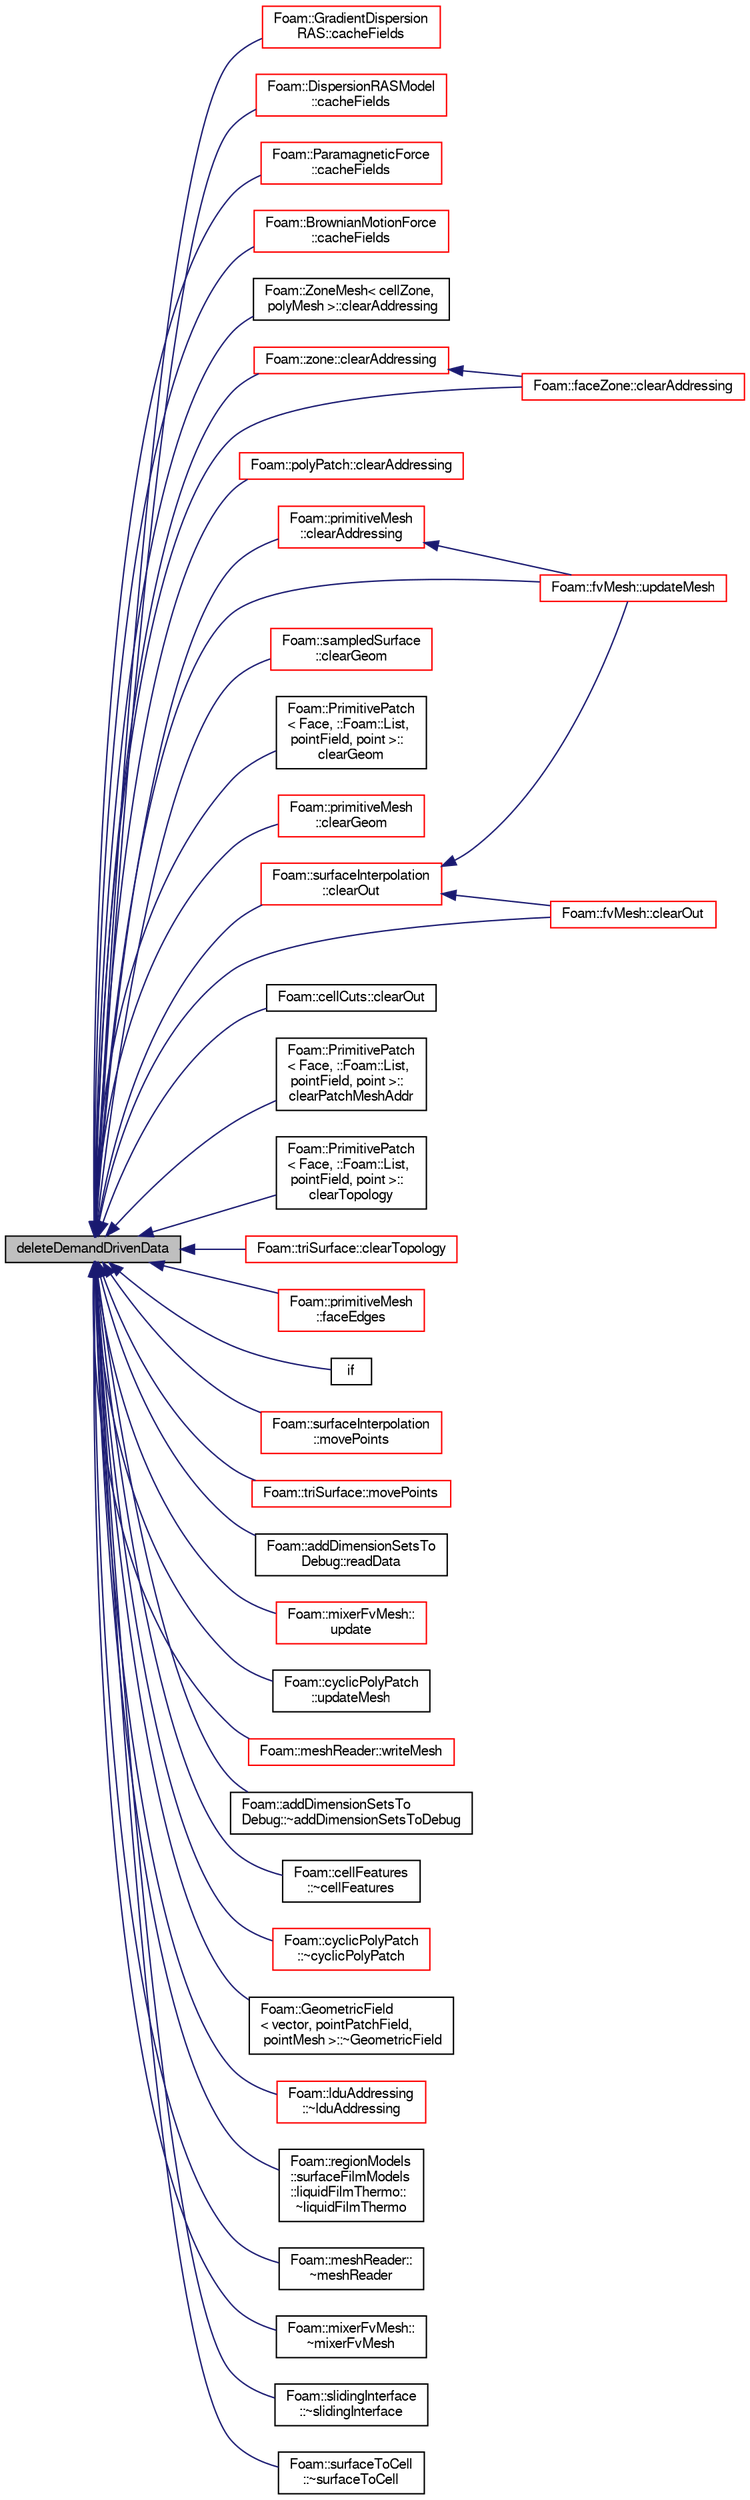 digraph "deleteDemandDrivenData"
{
  bgcolor="transparent";
  edge [fontname="FreeSans",fontsize="10",labelfontname="FreeSans",labelfontsize="10"];
  node [fontname="FreeSans",fontsize="10",shape=record];
  rankdir="LR";
  Node78344 [label="deleteDemandDrivenData",height=0.2,width=0.4,color="black", fillcolor="grey75", style="filled", fontcolor="black"];
  Node78344 -> Node78345 [dir="back",color="midnightblue",fontsize="10",style="solid",fontname="FreeSans"];
  Node78345 [label="Foam::GradientDispersion\lRAS::cacheFields",height=0.2,width=0.4,color="red",URL="$a24598.html#a6005414ac27ae3e0b5a783ba216c1906",tooltip="Cache carrier fields. "];
  Node78344 -> Node78347 [dir="back",color="midnightblue",fontsize="10",style="solid",fontname="FreeSans"];
  Node78347 [label="Foam::DispersionRASModel\l::cacheFields",height=0.2,width=0.4,color="red",URL="$a24594.html#a6005414ac27ae3e0b5a783ba216c1906",tooltip="Cache carrier fields. "];
  Node78344 -> Node78349 [dir="back",color="midnightblue",fontsize="10",style="solid",fontname="FreeSans"];
  Node78349 [label="Foam::ParamagneticForce\l::cacheFields",height=0.2,width=0.4,color="red",URL="$a24150.html#a6005414ac27ae3e0b5a783ba216c1906",tooltip="Cache fields. "];
  Node78344 -> Node78351 [dir="back",color="midnightblue",fontsize="10",style="solid",fontname="FreeSans"];
  Node78351 [label="Foam::BrownianMotionForce\l::cacheFields",height=0.2,width=0.4,color="red",URL="$a24606.html#a6005414ac27ae3e0b5a783ba216c1906",tooltip="Cache fields. "];
  Node78344 -> Node78353 [dir="back",color="midnightblue",fontsize="10",style="solid",fontname="FreeSans"];
  Node78353 [label="Foam::ZoneMesh\< cellZone,\l polyMesh \>::clearAddressing",height=0.2,width=0.4,color="black",URL="$a27522.html#aac1ee7169044dccb262b78097d6ab1a8",tooltip="Clear addressing. "];
  Node78344 -> Node78354 [dir="back",color="midnightblue",fontsize="10",style="solid",fontname="FreeSans"];
  Node78354 [label="Foam::zone::clearAddressing",height=0.2,width=0.4,color="red",URL="$a27518.html#aac1ee7169044dccb262b78097d6ab1a8",tooltip="Clear addressing. "];
  Node78354 -> Node78355 [dir="back",color="midnightblue",fontsize="10",style="solid",fontname="FreeSans"];
  Node78355 [label="Foam::faceZone::clearAddressing",height=0.2,width=0.4,color="red",URL="$a27510.html#aac1ee7169044dccb262b78097d6ab1a8",tooltip="Clear addressing. "];
  Node78344 -> Node78355 [dir="back",color="midnightblue",fontsize="10",style="solid",fontname="FreeSans"];
  Node78344 -> Node78449 [dir="back",color="midnightblue",fontsize="10",style="solid",fontname="FreeSans"];
  Node78449 [label="Foam::polyPatch::clearAddressing",height=0.2,width=0.4,color="red",URL="$a27478.html#aac1ee7169044dccb262b78097d6ab1a8",tooltip="Clear addressing. "];
  Node78344 -> Node78483 [dir="back",color="midnightblue",fontsize="10",style="solid",fontname="FreeSans"];
  Node78483 [label="Foam::primitiveMesh\l::clearAddressing",height=0.2,width=0.4,color="red",URL="$a27530.html#aac1ee7169044dccb262b78097d6ab1a8",tooltip="Clear topological data. "];
  Node78483 -> Node78484 [dir="back",color="midnightblue",fontsize="10",style="solid",fontname="FreeSans"];
  Node78484 [label="Foam::fvMesh::updateMesh",height=0.2,width=0.4,color="red",URL="$a22766.html#a9c8cde0b192708d622d874f8cc2df66d",tooltip="Update mesh corresponding to the given map. "];
  Node78344 -> Node79774 [dir="back",color="midnightblue",fontsize="10",style="solid",fontname="FreeSans"];
  Node79774 [label="Foam::sampledSurface\l::clearGeom",height=0.2,width=0.4,color="red",URL="$a29378.html#a9781d3d5d4698ccb4ae3c791960aa0c5"];
  Node78344 -> Node80443 [dir="back",color="midnightblue",fontsize="10",style="solid",fontname="FreeSans"];
  Node80443 [label="Foam::PrimitivePatch\l\< Face, ::Foam::List,\l pointField, point \>::\lclearGeom",height=0.2,width=0.4,color="black",URL="$a27538.html#a499a7f858dc495c47b618e168fec6372"];
  Node78344 -> Node80444 [dir="back",color="midnightblue",fontsize="10",style="solid",fontname="FreeSans"];
  Node80444 [label="Foam::primitiveMesh\l::clearGeom",height=0.2,width=0.4,color="red",URL="$a27530.html#a499a7f858dc495c47b618e168fec6372",tooltip="Clear geometry. "];
  Node78344 -> Node80448 [dir="back",color="midnightblue",fontsize="10",style="solid",fontname="FreeSans"];
  Node80448 [label="Foam::surfaceInterpolation\l::clearOut",height=0.2,width=0.4,color="red",URL="$a23274.html#af320697688df08f1438d37a86bcaf25d",tooltip="Clear all geometry and addressing. "];
  Node80448 -> Node80428 [dir="back",color="midnightblue",fontsize="10",style="solid",fontname="FreeSans"];
  Node80428 [label="Foam::fvMesh::clearOut",height=0.2,width=0.4,color="red",URL="$a22766.html#af320697688df08f1438d37a86bcaf25d",tooltip="Clear all geometry and addressing. "];
  Node80448 -> Node78484 [dir="back",color="midnightblue",fontsize="10",style="solid",fontname="FreeSans"];
  Node78344 -> Node80428 [dir="back",color="midnightblue",fontsize="10",style="solid",fontname="FreeSans"];
  Node78344 -> Node80450 [dir="back",color="midnightblue",fontsize="10",style="solid",fontname="FreeSans"];
  Node80450 [label="Foam::cellCuts::clearOut",height=0.2,width=0.4,color="black",URL="$a21466.html#af320697688df08f1438d37a86bcaf25d",tooltip="Clear out demand driven storage. "];
  Node78344 -> Node80451 [dir="back",color="midnightblue",fontsize="10",style="solid",fontname="FreeSans"];
  Node80451 [label="Foam::PrimitivePatch\l\< Face, ::Foam::List,\l pointField, point \>::\lclearPatchMeshAddr",height=0.2,width=0.4,color="black",URL="$a27538.html#adce7b0b57a3bbab0d02ee8592687eff1"];
  Node78344 -> Node80452 [dir="back",color="midnightblue",fontsize="10",style="solid",fontname="FreeSans"];
  Node80452 [label="Foam::PrimitivePatch\l\< Face, ::Foam::List,\l pointField, point \>::\lclearTopology",height=0.2,width=0.4,color="black",URL="$a27538.html#a7bf396cb5f889f9d774acbbbfcdd83e0"];
  Node78344 -> Node80453 [dir="back",color="midnightblue",fontsize="10",style="solid",fontname="FreeSans"];
  Node80453 [label="Foam::triSurface::clearTopology",height=0.2,width=0.4,color="red",URL="$a30598.html#a7bf396cb5f889f9d774acbbbfcdd83e0"];
  Node78344 -> Node80467 [dir="back",color="midnightblue",fontsize="10",style="solid",fontname="FreeSans"];
  Node80467 [label="Foam::primitiveMesh\l::faceEdges",height=0.2,width=0.4,color="red",URL="$a27530.html#adbfcf489a527a07c33d684834faace79"];
  Node78344 -> Node80517 [dir="back",color="midnightblue",fontsize="10",style="solid",fontname="FreeSans"];
  Node80517 [label="if",height=0.2,width=0.4,color="black",URL="$a38135.html#a8b7f998449b569bf0b55d8c54cbac3cc"];
  Node78344 -> Node80396 [dir="back",color="midnightblue",fontsize="10",style="solid",fontname="FreeSans"];
  Node80396 [label="Foam::surfaceInterpolation\l::movePoints",height=0.2,width=0.4,color="red",URL="$a23274.html#a049fe0a86e2c86b4c0bb5fe02583bea4",tooltip="Do what is neccessary if the mesh has moved. "];
  Node78344 -> Node80518 [dir="back",color="midnightblue",fontsize="10",style="solid",fontname="FreeSans"];
  Node80518 [label="Foam::triSurface::movePoints",height=0.2,width=0.4,color="red",URL="$a30598.html#ab62834098bae1d3887f578c700754f39",tooltip="Move points. "];
  Node78344 -> Node80520 [dir="back",color="midnightblue",fontsize="10",style="solid",fontname="FreeSans"];
  Node80520 [label="Foam::addDimensionSetsTo\lDebug::readData",height=0.2,width=0.4,color="black",URL="$a26378.html#a27acfcce377f5e7a42aa7545b6601208",tooltip="Read. "];
  Node78344 -> Node80521 [dir="back",color="midnightblue",fontsize="10",style="solid",fontname="FreeSans"];
  Node80521 [label="Foam::mixerFvMesh::\lupdate",height=0.2,width=0.4,color="red",URL="$a30458.html#aa2aac016e2bf7b5bd2b271786c2791aa",tooltip="Update the mesh for both mesh motion and topology change. "];
  Node78344 -> Node80523 [dir="back",color="midnightblue",fontsize="10",style="solid",fontname="FreeSans"];
  Node80523 [label="Foam::cyclicPolyPatch\l::updateMesh",height=0.2,width=0.4,color="black",URL="$a27434.html#a06139aa7a91eeed82560f0c3d03d1845",tooltip="Update of the patch topology. "];
  Node78344 -> Node78484 [dir="back",color="midnightblue",fontsize="10",style="solid",fontname="FreeSans"];
  Node78344 -> Node79467 [dir="back",color="midnightblue",fontsize="10",style="solid",fontname="FreeSans"];
  Node79467 [label="Foam::meshReader::writeMesh",height=0.2,width=0.4,color="red",URL="$a21326.html#a8cf37a82791cedec0e4111345c4f8eb9",tooltip="Write mesh. "];
  Node78344 -> Node80524 [dir="back",color="midnightblue",fontsize="10",style="solid",fontname="FreeSans"];
  Node80524 [label="Foam::addDimensionSetsTo\lDebug::~addDimensionSetsToDebug",height=0.2,width=0.4,color="black",URL="$a26378.html#a063cc2dd4df56987561c7d82197b2841"];
  Node78344 -> Node80525 [dir="back",color="midnightblue",fontsize="10",style="solid",fontname="FreeSans"];
  Node80525 [label="Foam::cellFeatures\l::~cellFeatures",height=0.2,width=0.4,color="black",URL="$a24978.html#a65f70a57be101402e9ffa05cdec287fa",tooltip="Destructor. "];
  Node78344 -> Node80526 [dir="back",color="midnightblue",fontsize="10",style="solid",fontname="FreeSans"];
  Node80526 [label="Foam::cyclicPolyPatch\l::~cyclicPolyPatch",height=0.2,width=0.4,color="red",URL="$a27434.html#ad1f3b9370cbbce7b9c8dfb249009db21",tooltip="Destructor. "];
  Node78344 -> Node80528 [dir="back",color="midnightblue",fontsize="10",style="solid",fontname="FreeSans"];
  Node80528 [label="Foam::GeometricField\l\< vector, pointPatchField,\l pointMesh \>::~GeometricField",height=0.2,width=0.4,color="black",URL="$a22434.html#ab663e8962fece273154c59856e58368a",tooltip="Destructor. "];
  Node78344 -> Node80529 [dir="back",color="midnightblue",fontsize="10",style="solid",fontname="FreeSans"];
  Node80529 [label="Foam::lduAddressing\l::~lduAddressing",height=0.2,width=0.4,color="red",URL="$a26850.html#a5ad6bb0cbf3d497d339047f69f5baa4e",tooltip="Destructor. "];
  Node78344 -> Node80531 [dir="back",color="midnightblue",fontsize="10",style="solid",fontname="FreeSans"];
  Node80531 [label="Foam::regionModels\l::surfaceFilmModels\l::liquidFilmThermo::\l~liquidFilmThermo",height=0.2,width=0.4,color="black",URL="$a29066.html#a80314d2c049aedaf23246c6311f43156",tooltip="Destructor. "];
  Node78344 -> Node80532 [dir="back",color="midnightblue",fontsize="10",style="solid",fontname="FreeSans"];
  Node80532 [label="Foam::meshReader::\l~meshReader",height=0.2,width=0.4,color="black",URL="$a21326.html#a2a1a55e91bbc73bde22dba3ddf455605",tooltip="Destructor. "];
  Node78344 -> Node80533 [dir="back",color="midnightblue",fontsize="10",style="solid",fontname="FreeSans"];
  Node80533 [label="Foam::mixerFvMesh::\l~mixerFvMesh",height=0.2,width=0.4,color="black",URL="$a30458.html#af1cfc67c141c822327c38a2cc56db4f3",tooltip="Destructor. "];
  Node78344 -> Node80534 [dir="back",color="midnightblue",fontsize="10",style="solid",fontname="FreeSans"];
  Node80534 [label="Foam::slidingInterface\l::~slidingInterface",height=0.2,width=0.4,color="black",URL="$a21750.html#adbcdd83f57edc59dfb72df932db950cb",tooltip="Destructor. "];
  Node78344 -> Node80535 [dir="back",color="midnightblue",fontsize="10",style="solid",fontname="FreeSans"];
  Node80535 [label="Foam::surfaceToCell\l::~surfaceToCell",height=0.2,width=0.4,color="black",URL="$a25326.html#a4e871866bafae0fe9ee5647a8b4faab5",tooltip="Destructor. "];
}
